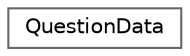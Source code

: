 digraph "Graphical Class Hierarchy"
{
 // LATEX_PDF_SIZE
  bgcolor="transparent";
  edge [fontname=Helvetica,fontsize=10,labelfontname=Helvetica,labelfontsize=10];
  node [fontname=Helvetica,fontsize=10,shape=box,height=0.2,width=0.4];
  rankdir="LR";
  Node0 [id="Node000000",label="QuestionData",height=0.2,width=0.4,color="grey40", fillcolor="white", style="filled",URL="$class_question_data.html",tooltip="Represents a single question in the quiz, including its text, possible answers, correct answers,..."];
}
